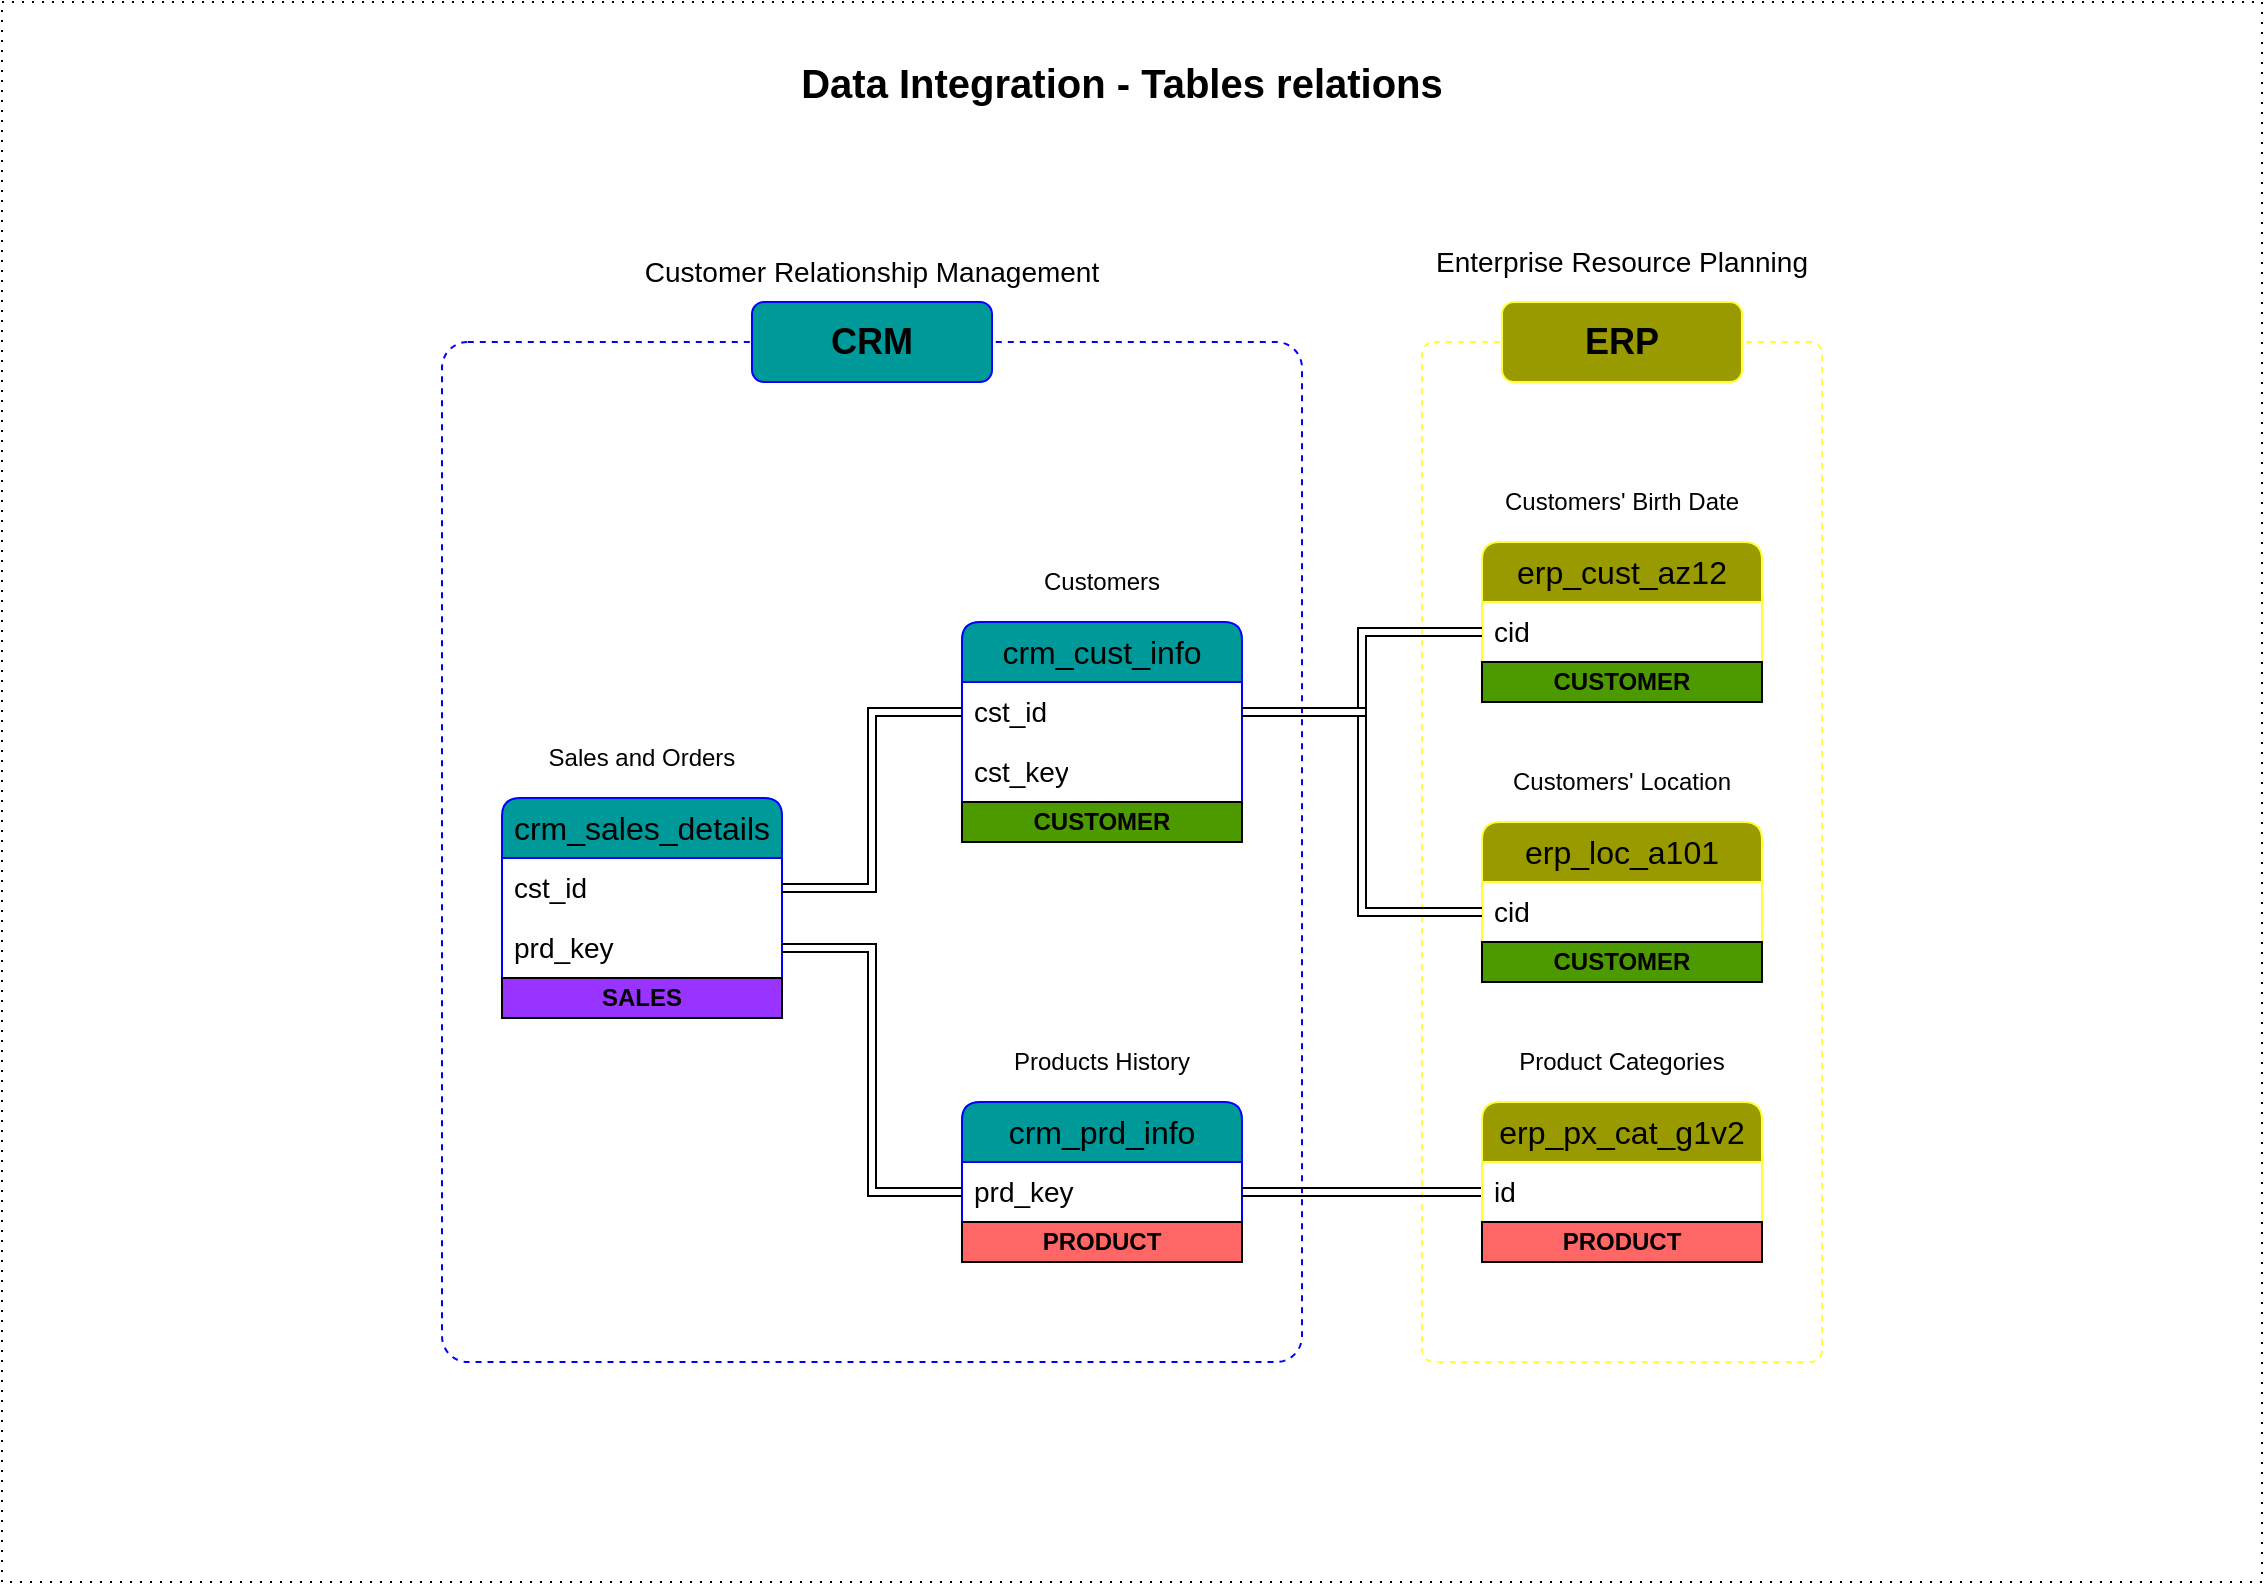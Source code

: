 <mxfile version="28.1.2">
  <diagram name="Page-1" id="iXbAT8YT9LegDmNgqHxJ">
    <mxGraphModel dx="1465" dy="843" grid="1" gridSize="10" guides="1" tooltips="1" connect="1" arrows="1" fold="1" page="1" pageScale="1" pageWidth="1169" pageHeight="827" math="0" shadow="0">
      <root>
        <mxCell id="0" />
        <mxCell id="1" parent="0" />
        <mxCell id="uNy5iEmAyJ1X-l6uXSRX-74" value="" style="rounded=1;whiteSpace=wrap;html=1;fillColor=none;arcSize=3;dashed=1;strokeColor=#FFFF33;movable=1;resizable=1;rotatable=1;deletable=1;editable=1;locked=0;connectable=1;" parent="1" vertex="1">
          <mxGeometry x="730" y="190" width="200" height="510" as="geometry" />
        </mxCell>
        <mxCell id="uNy5iEmAyJ1X-l6uXSRX-73" value="" style="rounded=1;whiteSpace=wrap;html=1;fillColor=none;arcSize=3;dashed=1;strokeColor=#0000FF;" parent="1" vertex="1">
          <mxGeometry x="240" y="190" width="430" height="510" as="geometry" />
        </mxCell>
        <mxCell id="PEyNXAKP3aaGUIQvB0DI-1" value="" style="rounded=0;whiteSpace=wrap;html=1;fillColor=none;dashed=1;dashPattern=1 4;strokeWidth=1;movable=0;resizable=0;rotatable=0;deletable=0;editable=0;locked=1;connectable=0;" parent="1" vertex="1">
          <mxGeometry x="20" y="20" width="1130" height="790" as="geometry" />
        </mxCell>
        <mxCell id="uNy5iEmAyJ1X-l6uXSRX-23" value="" style="edgeStyle=orthogonalEdgeStyle;rounded=0;orthogonalLoop=1;jettySize=auto;html=1;entryX=0;entryY=0.5;entryDx=0;entryDy=0;" parent="1" edge="1">
          <mxGeometry relative="1" as="geometry">
            <Array as="points">
              <mxPoint x="240" y="560" />
              <mxPoint x="240" y="500" />
            </Array>
          </mxGeometry>
        </mxCell>
        <mxCell id="uNy5iEmAyJ1X-l6uXSRX-42" value="" style="group" parent="1" vertex="1" connectable="0">
          <mxGeometry x="500" y="290" width="140" height="130" as="geometry" />
        </mxCell>
        <mxCell id="uNy5iEmAyJ1X-l6uXSRX-33" value="&lt;font style=&quot;font-size: 16px;&quot;&gt;crm_cust_info&lt;/font&gt;" style="swimlane;fontStyle=0;childLayout=stackLayout;horizontal=1;startSize=30;horizontalStack=0;resizeParent=1;resizeParentMax=0;resizeLast=0;collapsible=0;marginBottom=0;whiteSpace=wrap;html=1;rounded=1;arcSize=10;fillColor=#009999;strokeColor=#0000FF;expand=1;" parent="uNy5iEmAyJ1X-l6uXSRX-42" vertex="1">
          <mxGeometry y="40" width="140" height="110" as="geometry">
            <mxRectangle x="220" y="230" width="60" height="30" as="alternateBounds" />
          </mxGeometry>
        </mxCell>
        <mxCell id="uNy5iEmAyJ1X-l6uXSRX-34" value="&lt;div&gt;&lt;font&gt;cst_id&lt;/font&gt;&lt;/div&gt;" style="text;strokeColor=none;fillColor=none;align=left;verticalAlign=middle;spacingLeft=4;spacingRight=4;overflow=hidden;points=[[0,0.5],[1,0.5]];portConstraint=eastwest;rotatable=0;whiteSpace=wrap;html=1;fontSize=14;" parent="uNy5iEmAyJ1X-l6uXSRX-33" vertex="1">
          <mxGeometry y="30" width="140" height="30" as="geometry" />
        </mxCell>
        <mxCell id="uNy5iEmAyJ1X-l6uXSRX-40" value="cst_key" style="text;strokeColor=none;fillColor=none;align=left;verticalAlign=middle;spacingLeft=4;spacingRight=4;overflow=hidden;points=[[0,0.5],[1,0.5]];portConstraint=eastwest;rotatable=0;whiteSpace=wrap;html=1;rounded=0;fontSize=14;" parent="uNy5iEmAyJ1X-l6uXSRX-33" vertex="1">
          <mxGeometry y="60" width="140" height="30" as="geometry" />
        </mxCell>
        <mxCell id="C8BFqIre8_O9ylin3uhh-4" value="CUSTOMER" style="rounded=0;whiteSpace=wrap;html=1;fillColor=#4D9900;fontStyle=1" parent="uNy5iEmAyJ1X-l6uXSRX-33" vertex="1">
          <mxGeometry y="90" width="140" height="20" as="geometry" />
        </mxCell>
        <mxCell id="uNy5iEmAyJ1X-l6uXSRX-41" value="Customers" style="text;html=1;align=center;verticalAlign=middle;whiteSpace=wrap;rounded=0;fontSize=12;" parent="uNy5iEmAyJ1X-l6uXSRX-42" vertex="1">
          <mxGeometry width="140" height="40" as="geometry" />
        </mxCell>
        <mxCell id="uNy5iEmAyJ1X-l6uXSRX-43" value="" style="group" parent="1" vertex="1" connectable="0">
          <mxGeometry x="500" y="530" width="140" height="130" as="geometry" />
        </mxCell>
        <mxCell id="uNy5iEmAyJ1X-l6uXSRX-44" value="&lt;font style=&quot;font-size: 16px;&quot;&gt;crm_prd_info&lt;/font&gt;" style="swimlane;fontStyle=0;childLayout=stackLayout;horizontal=1;startSize=30;horizontalStack=0;resizeParent=1;resizeParentMax=0;resizeLast=0;collapsible=0;marginBottom=0;whiteSpace=wrap;html=1;rounded=1;arcSize=10;fillColor=#009999;strokeColor=#0000FF;expand=1;" parent="uNy5iEmAyJ1X-l6uXSRX-43" vertex="1">
          <mxGeometry y="40" width="140" height="80" as="geometry">
            <mxRectangle x="220" y="230" width="60" height="30" as="alternateBounds" />
          </mxGeometry>
        </mxCell>
        <mxCell id="uNy5iEmAyJ1X-l6uXSRX-72" style="edgeStyle=orthogonalEdgeStyle;rounded=0;orthogonalLoop=1;jettySize=auto;html=1;shape=link;" parent="uNy5iEmAyJ1X-l6uXSRX-44" source="uNy5iEmAyJ1X-l6uXSRX-45" edge="1">
          <mxGeometry relative="1" as="geometry">
            <mxPoint x="260" y="45" as="targetPoint" />
          </mxGeometry>
        </mxCell>
        <mxCell id="uNy5iEmAyJ1X-l6uXSRX-45" value="&lt;div&gt;&lt;font&gt;prd_key&lt;/font&gt;&lt;/div&gt;" style="text;strokeColor=none;fillColor=none;align=left;verticalAlign=middle;spacingLeft=4;spacingRight=4;overflow=hidden;points=[[0,0.5],[1,0.5]];portConstraint=eastwest;rotatable=0;whiteSpace=wrap;html=1;fontSize=14;" parent="uNy5iEmAyJ1X-l6uXSRX-44" vertex="1">
          <mxGeometry y="30" width="140" height="30" as="geometry" />
        </mxCell>
        <mxCell id="C8BFqIre8_O9ylin3uhh-3" value="PRODUCT" style="rounded=0;whiteSpace=wrap;html=1;fillColor=#FF6666;fontStyle=1" parent="uNy5iEmAyJ1X-l6uXSRX-44" vertex="1">
          <mxGeometry y="60" width="140" height="20" as="geometry" />
        </mxCell>
        <mxCell id="uNy5iEmAyJ1X-l6uXSRX-47" value="Products History" style="text;html=1;align=center;verticalAlign=middle;whiteSpace=wrap;rounded=0;fontSize=12;" parent="uNy5iEmAyJ1X-l6uXSRX-43" vertex="1">
          <mxGeometry width="140" height="40" as="geometry" />
        </mxCell>
        <mxCell id="uNy5iEmAyJ1X-l6uXSRX-48" value="" style="group" parent="1" vertex="1" connectable="0">
          <mxGeometry x="270" y="378" width="140" height="130" as="geometry" />
        </mxCell>
        <mxCell id="uNy5iEmAyJ1X-l6uXSRX-49" value="&lt;font style=&quot;font-size: 16px;&quot;&gt;crm_sales_details&lt;/font&gt;" style="swimlane;fontStyle=0;childLayout=stackLayout;horizontal=1;startSize=30;horizontalStack=0;resizeParent=1;resizeParentMax=0;resizeLast=0;collapsible=0;marginBottom=0;whiteSpace=wrap;html=1;rounded=1;arcSize=10;fillColor=#009999;strokeColor=#0000FF;expand=1;" parent="uNy5iEmAyJ1X-l6uXSRX-48" vertex="1">
          <mxGeometry y="40" width="140" height="110" as="geometry">
            <mxRectangle x="220" y="230" width="60" height="30" as="alternateBounds" />
          </mxGeometry>
        </mxCell>
        <mxCell id="uNy5iEmAyJ1X-l6uXSRX-53" value="cst_id" style="text;strokeColor=none;fillColor=none;align=left;verticalAlign=middle;spacingLeft=4;spacingRight=4;overflow=hidden;points=[[0,0.5],[1,0.5]];portConstraint=eastwest;rotatable=0;whiteSpace=wrap;html=1;fontSize=14;" parent="uNy5iEmAyJ1X-l6uXSRX-49" vertex="1">
          <mxGeometry y="30" width="140" height="30" as="geometry" />
        </mxCell>
        <mxCell id="uNy5iEmAyJ1X-l6uXSRX-50" value="&lt;div&gt;&lt;font&gt;prd_key&lt;/font&gt;&lt;/div&gt;" style="text;strokeColor=none;fillColor=none;align=left;verticalAlign=middle;spacingLeft=4;spacingRight=4;overflow=hidden;points=[[0,0.5],[1,0.5]];portConstraint=eastwest;rotatable=0;whiteSpace=wrap;html=1;fontSize=14;" parent="uNy5iEmAyJ1X-l6uXSRX-49" vertex="1">
          <mxGeometry y="60" width="140" height="30" as="geometry" />
        </mxCell>
        <mxCell id="C8BFqIre8_O9ylin3uhh-6" value="SALES" style="rounded=0;whiteSpace=wrap;html=1;fillColor=#9933FF;fontStyle=1" parent="uNy5iEmAyJ1X-l6uXSRX-49" vertex="1">
          <mxGeometry y="90" width="140" height="20" as="geometry" />
        </mxCell>
        <mxCell id="uNy5iEmAyJ1X-l6uXSRX-51" value="Sales and Orders" style="text;html=1;align=center;verticalAlign=middle;whiteSpace=wrap;rounded=0;fontSize=12;" parent="uNy5iEmAyJ1X-l6uXSRX-48" vertex="1">
          <mxGeometry width="140" height="40" as="geometry" />
        </mxCell>
        <mxCell id="uNy5iEmAyJ1X-l6uXSRX-54" style="edgeStyle=orthogonalEdgeStyle;rounded=0;orthogonalLoop=1;jettySize=auto;html=1;exitX=1;exitY=0.5;exitDx=0;exitDy=0;entryX=0;entryY=0.5;entryDx=0;entryDy=0;shape=link;" parent="1" source="uNy5iEmAyJ1X-l6uXSRX-53" target="uNy5iEmAyJ1X-l6uXSRX-34" edge="1">
          <mxGeometry relative="1" as="geometry" />
        </mxCell>
        <mxCell id="uNy5iEmAyJ1X-l6uXSRX-55" style="edgeStyle=orthogonalEdgeStyle;rounded=0;orthogonalLoop=1;jettySize=auto;html=1;exitX=1;exitY=0.5;exitDx=0;exitDy=0;entryX=0;entryY=0.5;entryDx=0;entryDy=0;shape=link;" parent="1" source="uNy5iEmAyJ1X-l6uXSRX-50" target="uNy5iEmAyJ1X-l6uXSRX-45" edge="1">
          <mxGeometry relative="1" as="geometry" />
        </mxCell>
        <mxCell id="uNy5iEmAyJ1X-l6uXSRX-56" value="" style="group" parent="1" vertex="1" connectable="0">
          <mxGeometry x="760" y="250" width="140" height="130" as="geometry" />
        </mxCell>
        <mxCell id="uNy5iEmAyJ1X-l6uXSRX-57" value="&lt;font style=&quot;font-size: 16px;&quot;&gt;erp_cust_az12&lt;/font&gt;" style="swimlane;fontStyle=0;childLayout=stackLayout;horizontal=1;startSize=30;horizontalStack=0;resizeParent=1;resizeParentMax=0;resizeLast=0;collapsible=0;marginBottom=0;whiteSpace=wrap;html=1;rounded=1;arcSize=10;fillColor=#999900;strokeColor=#FFFF33;expand=1;" parent="uNy5iEmAyJ1X-l6uXSRX-56" vertex="1">
          <mxGeometry y="40.0" width="140" height="80" as="geometry">
            <mxRectangle x="220" y="230" width="60" height="30" as="alternateBounds" />
          </mxGeometry>
        </mxCell>
        <mxCell id="uNy5iEmAyJ1X-l6uXSRX-58" value="cid" style="text;strokeColor=none;fillColor=none;align=left;verticalAlign=middle;spacingLeft=4;spacingRight=4;overflow=hidden;points=[[0,0.5],[1,0.5]];portConstraint=eastwest;rotatable=0;whiteSpace=wrap;html=1;fontSize=14;" parent="uNy5iEmAyJ1X-l6uXSRX-57" vertex="1">
          <mxGeometry y="30" width="140" height="30" as="geometry" />
        </mxCell>
        <mxCell id="C8BFqIre8_O9ylin3uhh-5" value="CUSTOMER" style="rounded=0;whiteSpace=wrap;html=1;fillColor=#4D9900;fontStyle=1" parent="uNy5iEmAyJ1X-l6uXSRX-57" vertex="1">
          <mxGeometry y="60" width="140" height="20" as="geometry" />
        </mxCell>
        <mxCell id="uNy5iEmAyJ1X-l6uXSRX-60" value="Customers&#39; Birth Date" style="text;html=1;align=center;verticalAlign=middle;whiteSpace=wrap;rounded=0;fontSize=12;" parent="uNy5iEmAyJ1X-l6uXSRX-56" vertex="1">
          <mxGeometry width="140" height="40.0" as="geometry" />
        </mxCell>
        <mxCell id="uNy5iEmAyJ1X-l6uXSRX-61" value="" style="group" parent="1" vertex="1" connectable="0">
          <mxGeometry x="760" y="390" width="140" height="130" as="geometry" />
        </mxCell>
        <mxCell id="uNy5iEmAyJ1X-l6uXSRX-62" value="&lt;font style=&quot;font-size: 16px;&quot;&gt;erp_loc_a101&lt;/font&gt;" style="swimlane;fontStyle=0;childLayout=stackLayout;horizontal=1;startSize=30;horizontalStack=0;resizeParent=1;resizeParentMax=0;resizeLast=0;collapsible=0;marginBottom=0;whiteSpace=wrap;html=1;rounded=1;arcSize=10;fillColor=#999900;strokeColor=#FFFF33;expand=1;" parent="uNy5iEmAyJ1X-l6uXSRX-61" vertex="1">
          <mxGeometry y="40" width="140" height="80" as="geometry">
            <mxRectangle x="220" y="230" width="60" height="30" as="alternateBounds" />
          </mxGeometry>
        </mxCell>
        <mxCell id="uNy5iEmAyJ1X-l6uXSRX-63" value="cid" style="text;strokeColor=none;fillColor=none;align=left;verticalAlign=middle;spacingLeft=4;spacingRight=4;overflow=hidden;points=[[0,0.5],[1,0.5]];portConstraint=eastwest;rotatable=0;whiteSpace=wrap;html=1;fontSize=14;" parent="uNy5iEmAyJ1X-l6uXSRX-62" vertex="1">
          <mxGeometry y="30" width="140" height="30" as="geometry" />
        </mxCell>
        <mxCell id="C8BFqIre8_O9ylin3uhh-2" value="CUSTOMER" style="rounded=0;whiteSpace=wrap;html=1;fillColor=#4D9900;fontStyle=1" parent="uNy5iEmAyJ1X-l6uXSRX-62" vertex="1">
          <mxGeometry y="60" width="140" height="20" as="geometry" />
        </mxCell>
        <mxCell id="uNy5iEmAyJ1X-l6uXSRX-64" value="Customers&#39; Location" style="text;html=1;align=center;verticalAlign=middle;whiteSpace=wrap;rounded=0;fontSize=12;" parent="uNy5iEmAyJ1X-l6uXSRX-61" vertex="1">
          <mxGeometry width="140" height="40" as="geometry" />
        </mxCell>
        <mxCell id="uNy5iEmAyJ1X-l6uXSRX-65" value="" style="group" parent="1" vertex="1" connectable="0">
          <mxGeometry x="760" y="530" width="140" height="130" as="geometry" />
        </mxCell>
        <mxCell id="uNy5iEmAyJ1X-l6uXSRX-66" value="&lt;font style=&quot;font-size: 16px;&quot;&gt;erp_px_cat_g1v2&lt;/font&gt;" style="swimlane;fontStyle=0;childLayout=stackLayout;horizontal=1;startSize=30;horizontalStack=0;resizeParent=1;resizeParentMax=0;resizeLast=0;collapsible=0;marginBottom=0;whiteSpace=wrap;html=1;rounded=1;arcSize=10;fillColor=#999900;strokeColor=#FFFF33;expand=1;" parent="uNy5iEmAyJ1X-l6uXSRX-65" vertex="1">
          <mxGeometry y="40" width="140" height="80" as="geometry">
            <mxRectangle x="220" y="230" width="60" height="30" as="alternateBounds" />
          </mxGeometry>
        </mxCell>
        <mxCell id="uNy5iEmAyJ1X-l6uXSRX-67" value="id" style="text;strokeColor=none;fillColor=none;align=left;verticalAlign=middle;spacingLeft=4;spacingRight=4;overflow=hidden;points=[[0,0.5],[1,0.5]];portConstraint=eastwest;rotatable=0;whiteSpace=wrap;html=1;fontSize=14;" parent="uNy5iEmAyJ1X-l6uXSRX-66" vertex="1">
          <mxGeometry y="30" width="140" height="30" as="geometry" />
        </mxCell>
        <mxCell id="C8BFqIre8_O9ylin3uhh-1" value="PRODUCT" style="rounded=0;whiteSpace=wrap;html=1;fillColor=#FF6666;fontStyle=1" parent="uNy5iEmAyJ1X-l6uXSRX-66" vertex="1">
          <mxGeometry y="60" width="140" height="20" as="geometry" />
        </mxCell>
        <mxCell id="uNy5iEmAyJ1X-l6uXSRX-68" value="Product Categories" style="text;html=1;align=center;verticalAlign=middle;whiteSpace=wrap;rounded=0;fontSize=12;" parent="uNy5iEmAyJ1X-l6uXSRX-65" vertex="1">
          <mxGeometry width="140" height="40" as="geometry" />
        </mxCell>
        <mxCell id="uNy5iEmAyJ1X-l6uXSRX-70" style="edgeStyle=orthogonalEdgeStyle;rounded=0;orthogonalLoop=1;jettySize=auto;html=1;entryX=0;entryY=0.5;entryDx=0;entryDy=0;shape=link;" parent="1" source="uNy5iEmAyJ1X-l6uXSRX-34" target="uNy5iEmAyJ1X-l6uXSRX-58" edge="1">
          <mxGeometry relative="1" as="geometry" />
        </mxCell>
        <mxCell id="uNy5iEmAyJ1X-l6uXSRX-71" style="edgeStyle=orthogonalEdgeStyle;rounded=0;orthogonalLoop=1;jettySize=auto;html=1;entryX=0;entryY=0.5;entryDx=0;entryDy=0;exitX=1;exitY=0.5;exitDx=0;exitDy=0;shape=link;" parent="1" source="uNy5iEmAyJ1X-l6uXSRX-34" target="uNy5iEmAyJ1X-l6uXSRX-63" edge="1">
          <mxGeometry relative="1" as="geometry">
            <mxPoint x="640" y="380" as="sourcePoint" />
            <mxPoint x="800" y="370" as="targetPoint" />
            <Array as="points">
              <mxPoint x="700" y="375" />
              <mxPoint x="700" y="475" />
            </Array>
          </mxGeometry>
        </mxCell>
        <mxCell id="uNy5iEmAyJ1X-l6uXSRX-75" value="CRM" style="rounded=1;whiteSpace=wrap;html=1;fillColor=#009999;strokeColor=#0000FF;fontSize=18;fontStyle=1" parent="1" vertex="1">
          <mxGeometry x="395" y="170" width="120" height="40" as="geometry" />
        </mxCell>
        <mxCell id="uNy5iEmAyJ1X-l6uXSRX-76" value="Customer Relationship Management" style="text;html=1;align=center;verticalAlign=middle;whiteSpace=wrap;rounded=0;fontSize=14;" parent="1" vertex="1">
          <mxGeometry x="320" y="140" width="270" height="30" as="geometry" />
        </mxCell>
        <mxCell id="uNy5iEmAyJ1X-l6uXSRX-77" value="ERP" style="rounded=1;whiteSpace=wrap;html=1;fillColor=#999900;strokeColor=#FFFF33;fontSize=18;fontStyle=1" parent="1" vertex="1">
          <mxGeometry x="770" y="170" width="120" height="40" as="geometry" />
        </mxCell>
        <mxCell id="uNy5iEmAyJ1X-l6uXSRX-78" value="Enterprise Resource Planning" style="text;html=1;align=center;verticalAlign=middle;whiteSpace=wrap;rounded=0;fontSize=14;" parent="1" vertex="1">
          <mxGeometry x="730" y="130" width="200" height="40" as="geometry" />
        </mxCell>
        <mxCell id="uNy5iEmAyJ1X-l6uXSRX-79" value="Data Integration - Tables relations" style="text;html=1;align=center;verticalAlign=middle;whiteSpace=wrap;rounded=0;fontSize=20;fontStyle=1" parent="1" vertex="1">
          <mxGeometry x="400" y="40" width="360" height="40" as="geometry" />
        </mxCell>
      </root>
    </mxGraphModel>
  </diagram>
</mxfile>
